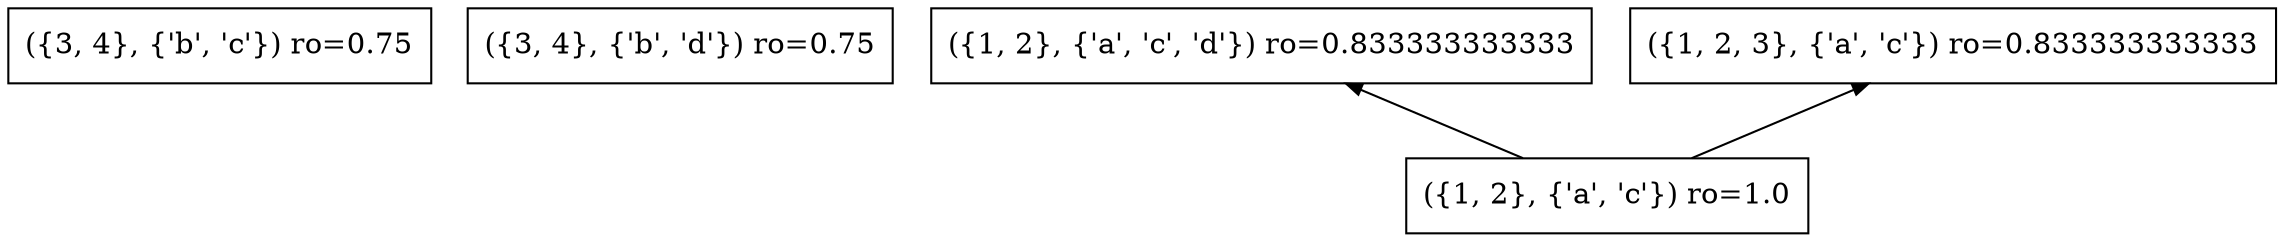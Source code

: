 digraph lattice
{
   // top to bottom
rankdir=TB;
concentrate=true;
edge [dir=back, arrowsize=0.75, color=black];
// top and bottom concepts
// inner concepts
node [shape=box, peripheries=1, color=black, style=solid];
// all concepts
5 [label="({3, 4}, {'b', 'c'}) ro=0.75"];
4 [label="({3, 4}, {'b', 'd'}) ro=0.75"];
3 [label="({1, 2}, {'a', 'c', 'd'}) ro=0.833333333333"];
2 [label="({1, 2, 3}, {'a', 'c'}) ro=0.833333333333"];
1 [label="({1, 2}, {'a', 'c'}) ro=1.0"];
// links between the concepts
2 -> 1;
3 -> 1;
}

